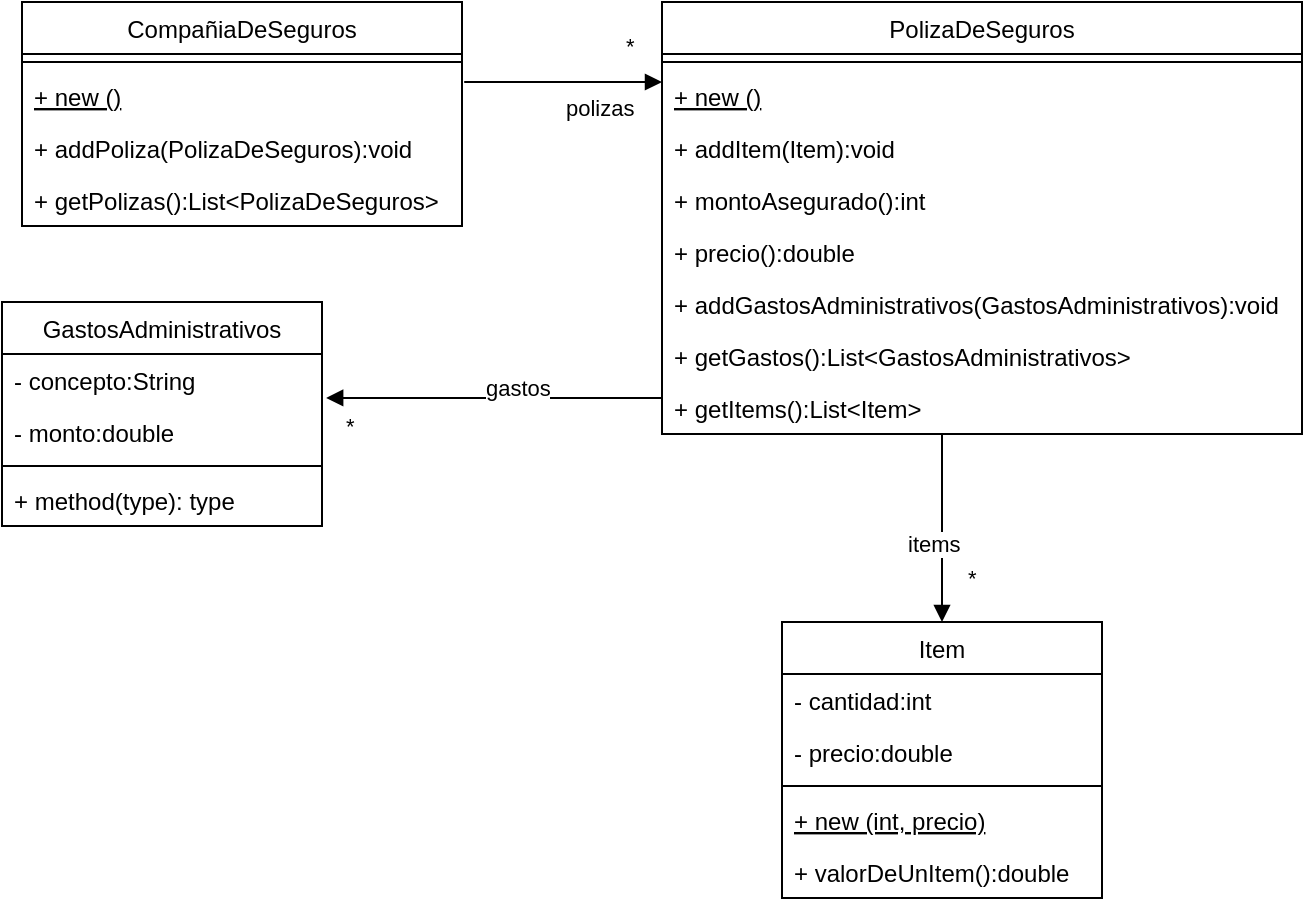 <mxfile version="20.6.0" type="github">
  <diagram id="C5RBs43oDa-KdzZeNtuy" name="Page-1">
    <mxGraphModel dx="868" dy="450" grid="1" gridSize="10" guides="1" tooltips="1" connect="1" arrows="1" fold="1" page="1" pageScale="1" pageWidth="827" pageHeight="1169" math="0" shadow="0">
      <root>
        <mxCell id="WIyWlLk6GJQsqaUBKTNV-0" />
        <mxCell id="WIyWlLk6GJQsqaUBKTNV-1" parent="WIyWlLk6GJQsqaUBKTNV-0" />
        <mxCell id="Q4Jgzchujn3yijIAJBRP-0" value="Item" style="swimlane;fontStyle=0;align=center;verticalAlign=top;childLayout=stackLayout;horizontal=1;startSize=26;horizontalStack=0;resizeParent=1;resizeParentMax=0;resizeLast=0;collapsible=1;marginBottom=0;" vertex="1" parent="WIyWlLk6GJQsqaUBKTNV-1">
          <mxGeometry x="420" y="390" width="160" height="138" as="geometry" />
        </mxCell>
        <mxCell id="Q4Jgzchujn3yijIAJBRP-1" value="- cantidad:int" style="text;strokeColor=none;fillColor=none;align=left;verticalAlign=top;spacingLeft=4;spacingRight=4;overflow=hidden;rotatable=0;points=[[0,0.5],[1,0.5]];portConstraint=eastwest;" vertex="1" parent="Q4Jgzchujn3yijIAJBRP-0">
          <mxGeometry y="26" width="160" height="26" as="geometry" />
        </mxCell>
        <mxCell id="Q4Jgzchujn3yijIAJBRP-3" value="- precio:double" style="text;strokeColor=none;fillColor=none;align=left;verticalAlign=top;spacingLeft=4;spacingRight=4;overflow=hidden;rotatable=0;points=[[0,0.5],[1,0.5]];portConstraint=eastwest;" vertex="1" parent="Q4Jgzchujn3yijIAJBRP-0">
          <mxGeometry y="52" width="160" height="26" as="geometry" />
        </mxCell>
        <mxCell id="Q4Jgzchujn3yijIAJBRP-2" value="" style="line;strokeWidth=1;fillColor=none;align=left;verticalAlign=middle;spacingTop=-1;spacingLeft=3;spacingRight=3;rotatable=0;labelPosition=right;points=[];portConstraint=eastwest;strokeColor=inherit;" vertex="1" parent="Q4Jgzchujn3yijIAJBRP-0">
          <mxGeometry y="78" width="160" height="8" as="geometry" />
        </mxCell>
        <mxCell id="Q4Jgzchujn3yijIAJBRP-4" value="+ new (int, precio)" style="text;strokeColor=none;fillColor=none;align=left;verticalAlign=top;spacingLeft=4;spacingRight=4;overflow=hidden;rotatable=0;points=[[0,0.5],[1,0.5]];portConstraint=eastwest;fontStyle=4" vertex="1" parent="Q4Jgzchujn3yijIAJBRP-0">
          <mxGeometry y="86" width="160" height="26" as="geometry" />
        </mxCell>
        <mxCell id="Q4Jgzchujn3yijIAJBRP-5" value="+ valorDeUnItem():double" style="text;strokeColor=none;fillColor=none;align=left;verticalAlign=top;spacingLeft=4;spacingRight=4;overflow=hidden;rotatable=0;points=[[0,0.5],[1,0.5]];portConstraint=eastwest;fontStyle=0" vertex="1" parent="Q4Jgzchujn3yijIAJBRP-0">
          <mxGeometry y="112" width="160" height="26" as="geometry" />
        </mxCell>
        <mxCell id="Q4Jgzchujn3yijIAJBRP-11" value="PolizaDeSeguros" style="swimlane;fontStyle=0;align=center;verticalAlign=top;childLayout=stackLayout;horizontal=1;startSize=26;horizontalStack=0;resizeParent=1;resizeParentMax=0;resizeLast=0;collapsible=1;marginBottom=0;" vertex="1" parent="WIyWlLk6GJQsqaUBKTNV-1">
          <mxGeometry x="360" y="80" width="320" height="216" as="geometry" />
        </mxCell>
        <mxCell id="Q4Jgzchujn3yijIAJBRP-13" value="" style="line;strokeWidth=1;fillColor=none;align=left;verticalAlign=middle;spacingTop=-1;spacingLeft=3;spacingRight=3;rotatable=0;labelPosition=right;points=[];portConstraint=eastwest;strokeColor=inherit;" vertex="1" parent="Q4Jgzchujn3yijIAJBRP-11">
          <mxGeometry y="26" width="320" height="8" as="geometry" />
        </mxCell>
        <mxCell id="Q4Jgzchujn3yijIAJBRP-14" value="+ new ()" style="text;strokeColor=none;fillColor=none;align=left;verticalAlign=top;spacingLeft=4;spacingRight=4;overflow=hidden;rotatable=0;points=[[0,0.5],[1,0.5]];portConstraint=eastwest;fontStyle=4" vertex="1" parent="Q4Jgzchujn3yijIAJBRP-11">
          <mxGeometry y="34" width="320" height="26" as="geometry" />
        </mxCell>
        <mxCell id="Q4Jgzchujn3yijIAJBRP-26" value="+ addItem(Item):void" style="text;strokeColor=none;fillColor=none;align=left;verticalAlign=top;spacingLeft=4;spacingRight=4;overflow=hidden;rotatable=0;points=[[0,0.5],[1,0.5]];portConstraint=eastwest;fontStyle=0" vertex="1" parent="Q4Jgzchujn3yijIAJBRP-11">
          <mxGeometry y="60" width="320" height="26" as="geometry" />
        </mxCell>
        <mxCell id="Q4Jgzchujn3yijIAJBRP-29" value="+ montoAsegurado():int" style="text;strokeColor=none;fillColor=none;align=left;verticalAlign=top;spacingLeft=4;spacingRight=4;overflow=hidden;rotatable=0;points=[[0,0.5],[1,0.5]];portConstraint=eastwest;fontStyle=0" vertex="1" parent="Q4Jgzchujn3yijIAJBRP-11">
          <mxGeometry y="86" width="320" height="26" as="geometry" />
        </mxCell>
        <mxCell id="Q4Jgzchujn3yijIAJBRP-30" value="+ precio():double" style="text;strokeColor=none;fillColor=none;align=left;verticalAlign=top;spacingLeft=4;spacingRight=4;overflow=hidden;rotatable=0;points=[[0,0.5],[1,0.5]];portConstraint=eastwest;fontStyle=0" vertex="1" parent="Q4Jgzchujn3yijIAJBRP-11">
          <mxGeometry y="112" width="320" height="26" as="geometry" />
        </mxCell>
        <mxCell id="Q4Jgzchujn3yijIAJBRP-31" value="+ addGastosAdministrativos(GastosAdministrativos):void" style="text;strokeColor=none;fillColor=none;align=left;verticalAlign=top;spacingLeft=4;spacingRight=4;overflow=hidden;rotatable=0;points=[[0,0.5],[1,0.5]];portConstraint=eastwest;fontStyle=0" vertex="1" parent="Q4Jgzchujn3yijIAJBRP-11">
          <mxGeometry y="138" width="320" height="26" as="geometry" />
        </mxCell>
        <mxCell id="Q4Jgzchujn3yijIAJBRP-40" value="+ getGastos():List&lt;GastosAdministrativos&gt;" style="text;strokeColor=none;fillColor=none;align=left;verticalAlign=top;spacingLeft=4;spacingRight=4;overflow=hidden;rotatable=0;points=[[0,0.5],[1,0.5]];portConstraint=eastwest;fontStyle=0" vertex="1" parent="Q4Jgzchujn3yijIAJBRP-11">
          <mxGeometry y="164" width="320" height="26" as="geometry" />
        </mxCell>
        <mxCell id="Q4Jgzchujn3yijIAJBRP-41" value="+ getItems():List&lt;Item&gt;" style="text;strokeColor=none;fillColor=none;align=left;verticalAlign=top;spacingLeft=4;spacingRight=4;overflow=hidden;rotatable=0;points=[[0,0.5],[1,0.5]];portConstraint=eastwest;fontStyle=0" vertex="1" parent="Q4Jgzchujn3yijIAJBRP-11">
          <mxGeometry y="190" width="320" height="26" as="geometry" />
        </mxCell>
        <mxCell id="Q4Jgzchujn3yijIAJBRP-15" value="CompañiaDeSeguros" style="swimlane;fontStyle=0;align=center;verticalAlign=top;childLayout=stackLayout;horizontal=1;startSize=26;horizontalStack=0;resizeParent=1;resizeParentMax=0;resizeLast=0;collapsible=1;marginBottom=0;" vertex="1" parent="WIyWlLk6GJQsqaUBKTNV-1">
          <mxGeometry x="40" y="80" width="220" height="112" as="geometry" />
        </mxCell>
        <mxCell id="Q4Jgzchujn3yijIAJBRP-17" value="" style="line;strokeWidth=1;fillColor=none;align=left;verticalAlign=middle;spacingTop=-1;spacingLeft=3;spacingRight=3;rotatable=0;labelPosition=right;points=[];portConstraint=eastwest;strokeColor=inherit;" vertex="1" parent="Q4Jgzchujn3yijIAJBRP-15">
          <mxGeometry y="26" width="220" height="8" as="geometry" />
        </mxCell>
        <mxCell id="Q4Jgzchujn3yijIAJBRP-18" value="+ new ()" style="text;strokeColor=none;fillColor=none;align=left;verticalAlign=top;spacingLeft=4;spacingRight=4;overflow=hidden;rotatable=0;points=[[0,0.5],[1,0.5]];portConstraint=eastwest;fontStyle=4" vertex="1" parent="Q4Jgzchujn3yijIAJBRP-15">
          <mxGeometry y="34" width="220" height="26" as="geometry" />
        </mxCell>
        <mxCell id="Q4Jgzchujn3yijIAJBRP-28" value="+ addPoliza(PolizaDeSeguros):void" style="text;strokeColor=none;fillColor=none;align=left;verticalAlign=top;spacingLeft=4;spacingRight=4;overflow=hidden;rotatable=0;points=[[0,0.5],[1,0.5]];portConstraint=eastwest;fontStyle=0" vertex="1" parent="Q4Jgzchujn3yijIAJBRP-15">
          <mxGeometry y="60" width="220" height="26" as="geometry" />
        </mxCell>
        <mxCell id="Q4Jgzchujn3yijIAJBRP-39" value="+ getPolizas():List&lt;PolizaDeSeguros&gt;" style="text;strokeColor=none;fillColor=none;align=left;verticalAlign=top;spacingLeft=4;spacingRight=4;overflow=hidden;rotatable=0;points=[[0,0.5],[1,0.5]];portConstraint=eastwest;fontStyle=0" vertex="1" parent="Q4Jgzchujn3yijIAJBRP-15">
          <mxGeometry y="86" width="220" height="26" as="geometry" />
        </mxCell>
        <mxCell id="Q4Jgzchujn3yijIAJBRP-19" value="polizas" style="endArrow=block;endFill=1;html=1;edgeStyle=orthogonalEdgeStyle;align=left;verticalAlign=top;rounded=0;exitX=1.005;exitY=0.231;exitDx=0;exitDy=0;exitPerimeter=0;" edge="1" parent="WIyWlLk6GJQsqaUBKTNV-1" source="Q4Jgzchujn3yijIAJBRP-18">
          <mxGeometry x="-0.011" relative="1" as="geometry">
            <mxPoint x="250" y="120" as="sourcePoint" />
            <mxPoint x="360" y="120" as="targetPoint" />
            <mxPoint as="offset" />
          </mxGeometry>
        </mxCell>
        <mxCell id="Q4Jgzchujn3yijIAJBRP-20" value="*" style="edgeLabel;resizable=0;html=1;align=left;verticalAlign=bottom;" connectable="0" vertex="1" parent="Q4Jgzchujn3yijIAJBRP-19">
          <mxGeometry x="-1" relative="1" as="geometry">
            <mxPoint x="79" y="-10" as="offset" />
          </mxGeometry>
        </mxCell>
        <mxCell id="Q4Jgzchujn3yijIAJBRP-21" value="items" style="endArrow=block;endFill=1;html=1;edgeStyle=orthogonalEdgeStyle;align=left;verticalAlign=top;rounded=0;" edge="1" parent="WIyWlLk6GJQsqaUBKTNV-1">
          <mxGeometry x="-0.111" y="-19" relative="1" as="geometry">
            <mxPoint x="500" y="296" as="sourcePoint" />
            <mxPoint x="500" y="390" as="targetPoint" />
            <Array as="points">
              <mxPoint x="500.5" y="366" />
              <mxPoint x="500.5" y="366" />
            </Array>
            <mxPoint as="offset" />
          </mxGeometry>
        </mxCell>
        <mxCell id="Q4Jgzchujn3yijIAJBRP-22" value="*" style="edgeLabel;resizable=0;html=1;align=left;verticalAlign=bottom;" connectable="0" vertex="1" parent="Q4Jgzchujn3yijIAJBRP-21">
          <mxGeometry x="-1" relative="1" as="geometry">
            <mxPoint x="11" y="80" as="offset" />
          </mxGeometry>
        </mxCell>
        <mxCell id="Q4Jgzchujn3yijIAJBRP-32" value="GastosAdministrativos" style="swimlane;fontStyle=0;align=center;verticalAlign=top;childLayout=stackLayout;horizontal=1;startSize=26;horizontalStack=0;resizeParent=1;resizeParentMax=0;resizeLast=0;collapsible=1;marginBottom=0;" vertex="1" parent="WIyWlLk6GJQsqaUBKTNV-1">
          <mxGeometry x="30" y="230" width="160" height="112" as="geometry" />
        </mxCell>
        <mxCell id="Q4Jgzchujn3yijIAJBRP-33" value="- concepto:String" style="text;strokeColor=none;fillColor=none;align=left;verticalAlign=top;spacingLeft=4;spacingRight=4;overflow=hidden;rotatable=0;points=[[0,0.5],[1,0.5]];portConstraint=eastwest;" vertex="1" parent="Q4Jgzchujn3yijIAJBRP-32">
          <mxGeometry y="26" width="160" height="26" as="geometry" />
        </mxCell>
        <mxCell id="Q4Jgzchujn3yijIAJBRP-36" value="- monto:double" style="text;strokeColor=none;fillColor=none;align=left;verticalAlign=top;spacingLeft=4;spacingRight=4;overflow=hidden;rotatable=0;points=[[0,0.5],[1,0.5]];portConstraint=eastwest;" vertex="1" parent="Q4Jgzchujn3yijIAJBRP-32">
          <mxGeometry y="52" width="160" height="26" as="geometry" />
        </mxCell>
        <mxCell id="Q4Jgzchujn3yijIAJBRP-34" value="" style="line;strokeWidth=1;fillColor=none;align=left;verticalAlign=middle;spacingTop=-1;spacingLeft=3;spacingRight=3;rotatable=0;labelPosition=right;points=[];portConstraint=eastwest;strokeColor=inherit;" vertex="1" parent="Q4Jgzchujn3yijIAJBRP-32">
          <mxGeometry y="78" width="160" height="8" as="geometry" />
        </mxCell>
        <mxCell id="Q4Jgzchujn3yijIAJBRP-35" value="+ method(type): type" style="text;strokeColor=none;fillColor=none;align=left;verticalAlign=top;spacingLeft=4;spacingRight=4;overflow=hidden;rotatable=0;points=[[0,0.5],[1,0.5]];portConstraint=eastwest;" vertex="1" parent="Q4Jgzchujn3yijIAJBRP-32">
          <mxGeometry y="86" width="160" height="26" as="geometry" />
        </mxCell>
        <mxCell id="Q4Jgzchujn3yijIAJBRP-43" value="gastos" style="endArrow=block;endFill=1;html=1;edgeStyle=orthogonalEdgeStyle;align=left;verticalAlign=top;rounded=0;entryX=1.013;entryY=-0.154;entryDx=0;entryDy=0;entryPerimeter=0;exitX=0;exitY=0.5;exitDx=0;exitDy=0;" edge="1" parent="WIyWlLk6GJQsqaUBKTNV-1" source="Q4Jgzchujn3yijIAJBRP-41" target="Q4Jgzchujn3yijIAJBRP-36">
          <mxGeometry x="0.099" y="-18" relative="1" as="geometry">
            <mxPoint x="320" y="270" as="sourcePoint" />
            <mxPoint x="250" y="230" as="targetPoint" />
            <Array as="points">
              <mxPoint x="360" y="278" />
            </Array>
            <mxPoint as="offset" />
          </mxGeometry>
        </mxCell>
        <mxCell id="Q4Jgzchujn3yijIAJBRP-44" value="*" style="edgeLabel;resizable=0;html=1;align=left;verticalAlign=bottom;" connectable="0" vertex="1" parent="Q4Jgzchujn3yijIAJBRP-43">
          <mxGeometry x="-1" relative="1" as="geometry">
            <mxPoint x="-160" y="17" as="offset" />
          </mxGeometry>
        </mxCell>
      </root>
    </mxGraphModel>
  </diagram>
</mxfile>

